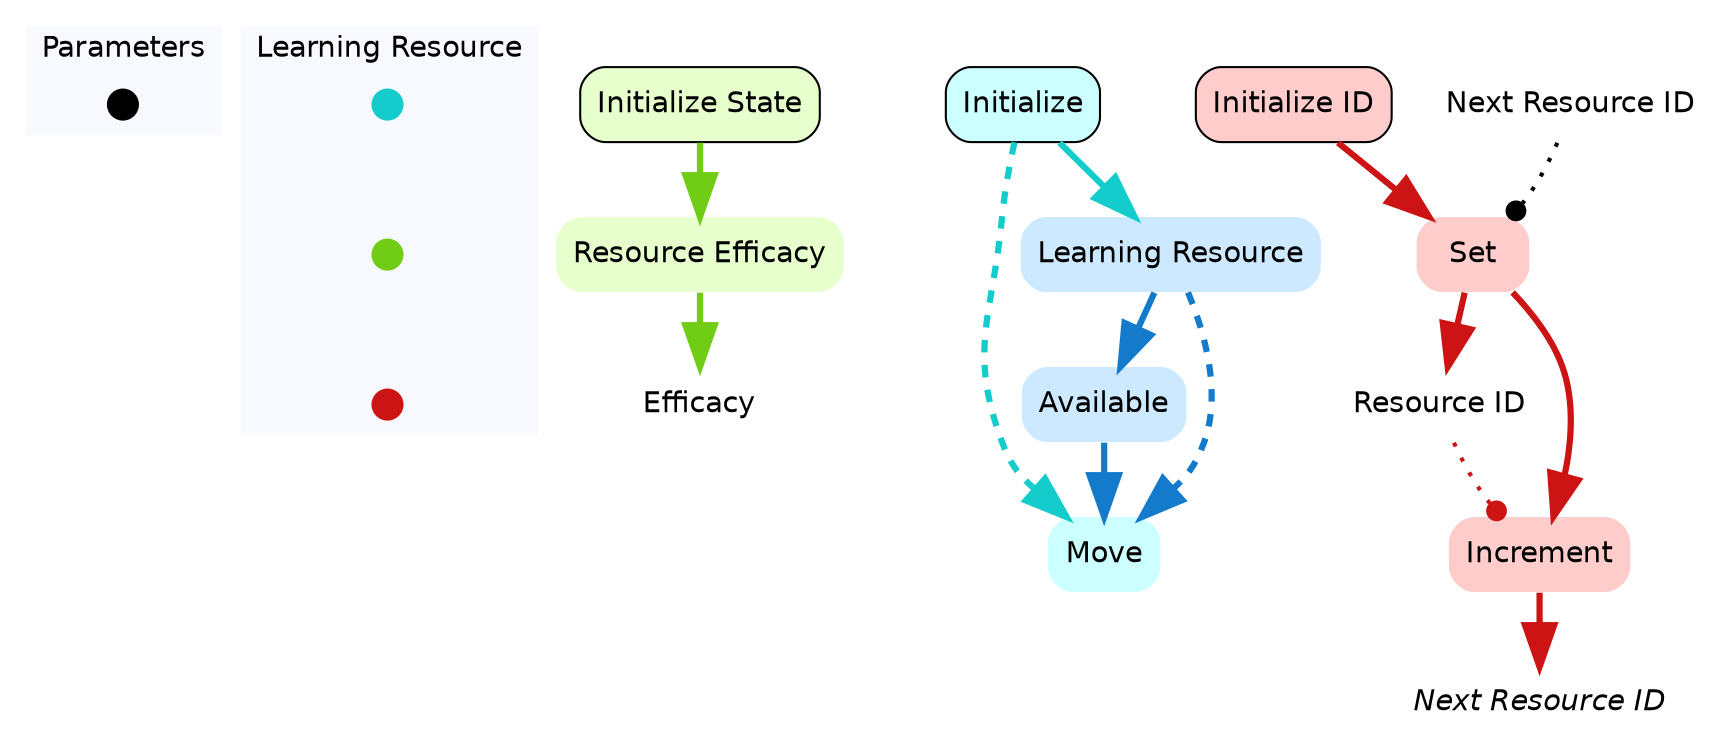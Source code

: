 digraph learningResource {
	concentrate=true;
	
	subgraph clustercontextKey {
		fontname=Helvetica;
		label="Parameters";
		style="filled";
		fillcolor=ghostwhite;
		color=white;
		labeljust=l;
		contextOverview [style=filled,shape=point,fixedsize=true,width=.2,height=.2,fontcolor=white,color="black",label=""];
	}
	subgraph clusterlearningResourceKey {
		fontname=Helvetica;
		nodesep=0.1;
		style="filled";
		fillcolor=ghostwhite;
		label="Learning Resource";
		color=white;
		labeljust=l;
		intializeNonFrameworkOverview [fontname=Helvetica,style=filled,shape=point,fixedsize=true,width=.2,height=.2,fontcolor=white,color="0.5, 0.9 , 0.8",label="",URL="learningResource__Overview.svg"];
		initializeStateOverview [fontname=Helvetica,style=filled,shape=point,fixedsize=true,width=.2,height=.2,fontcolor=white,color="0.25, 0.9 , 0.8",label="",URL="learningResource__Overview.svg"];
		initializeIDOverview [fontname=Helvetica,style=filled,shape=point,fixedsize=true,width=.2,height=.2,fontcolor=white,color="0.0, 0.9 , 0.8",label="",URL="learningResource__Overview.svg"];
intializeNonFrameworkOverview -> initializeStateOverview -> initializeIDOverview [style=invis];
	}
		learningResourceefficacy [shape=none,fontsize=14,style="filled",fontname=Helvetica,color=none,fillcolor=white,label="Efficacy"];

//subgraph clusterinitializeState {
	//style=filled;
	//color=white;
	//fillcolor="0.0, 0.0, 0.98";
		initializeState [shape=box,style="rounded,filled",fontname=Helvetica,color=black,fillcolor="0.25, 0.2, 1.0",label="Initialize State",URL="learningResource_initializeState.svg"];
	initializeState ->  resourceEfficacy [color="0.25, 0.9 , 0.8",penwidth=3.0,arrowsize=2.0];
		resourceEfficacy [shape=none,style="rounded,filled",fontname=Helvetica,color="0.25, 0.2, 1.0",label="Resource Efficacy"];
			resourceEfficacy ->  learningResourceefficacy [color="0.25, 0.9 , 0.8",penwidth=3.0,arrowsize=2.0];
//}

//subgraph clusterintializeNonFramework {
	//style=filled;
	//color=white;
	//fillcolor="0.0, 0.0, 0.98";
		intializeNonFramework [shape=box,style="rounded,filled",fontname=Helvetica,color=black,fillcolor="0.5, 0.2, 1.0",label="Initialize",URL="learningResource_intializeNonFramework.svg"];
	intializeNonFramework ->  learningResource [color="0.5, 0.9 , 0.8",penwidth=3.0,arrowsize=2.0];
		availableQuery [shape=none,style="rounded,filled",fontname=Helvetica,color="0.574, 0.2, 1.0",label="Available"];
	availableQuery ->  moveLearningResource [color="0.574, 0.9 , 0.8",penwidth=3.0,arrowsize=2.0];
		learningResource [shape=none,style="rounded,filled",fontname=Helvetica,color=gray,fillcolor="0.574, 0.2, 1.0",label="Learning Resource"];
	learningResource ->  availableQuery [color="0.574, 0.9 , 0.8",penwidth=3.0,arrowsize=2.0];
		moveLearningResource [shape=none,style="rounded,filled",fontname=Helvetica,color="0.5, 0.2, 1.0",label="Move"];
	intializeNonFramework ->  moveLearningResource:nw [style=dashed,color="0.5, 0.9 , 0.8",penwidth=3.0,arrowsize=2.0];
	learningResource -> moveLearningResource:ne [style=dashed,color="0.574, 0.9 , 0.8",penwidth=3.0,arrowsize=2.0];
//}
		learningResourceresourceID [shape=none,fontsize=14,style="filled",fontname=Helvetica,color=none,fillcolor=white,label="Resource ID"];
		simpleResourcesnextResourceID [shape=none,fontsize=14,style="filled",fontname=Helvetica,color=none,fillcolor=white,label=<<i>Next Resource ID</i>>];

//subgraph clusterinitializeID {
	//style=filled;
	//color=white;
	//fillcolor="0.0, 0.0, 0.98";
		initializeID [shape=box,style="rounded,filled",fontname=Helvetica,color=black,fillcolor="0.0, 0.2, 1.0",label="Initialize ID",URL="learningResource_initializeID.svg"];
	initializeID ->  setResourceIDToNextResourceID [color="0.0, 0.9 , 0.8",penwidth=3.0,arrowsize=2.0];
	setResourceIDToNextResourceID ->  learningResourceresourceID [color="0.0, 0.9 , 0.8",penwidth=3.0,arrowsize=2.0];
		incrementResourceID [shape=none,style="rounded,filled",fontname=Helvetica,color="0.0, 0.2, 1.0",label="Increment"];
			incrementResourceID ->  simpleResourcesnextResourceID [color="0.0, 0.9 , 0.8",penwidth=3.0,arrowsize=2.0];

		setResourceIDToNextResourceID [shape=none,style="rounded,filled",fontname=Helvetica,color="0.0, 0.2, 1.0",label="Set"];
	setResourceIDToNextResourceID ->  incrementResourceID [color="0.0, 0.9 , 0.8",penwidth=3.0,arrowsize=2.0];
//}
		learningResourceresourceID -> incrementResourceID:nw [style=dotted,arrowhead=dot,color="0.0, 0.9 , 0.8",penwidth=2.0];

		importabcsetResourceIDToNextResourceIDsimpleResourcesnextResourceID [fontname=Helvetica,shape=none,label="Next Resource ID"];
		importabcsetResourceIDToNextResourceIDsimpleResourcesnextResourceID -> setResourceIDToNextResourceID:"ne" [style=dotted,arrowhead=dot,color=black,penwidth=2.0];
}
